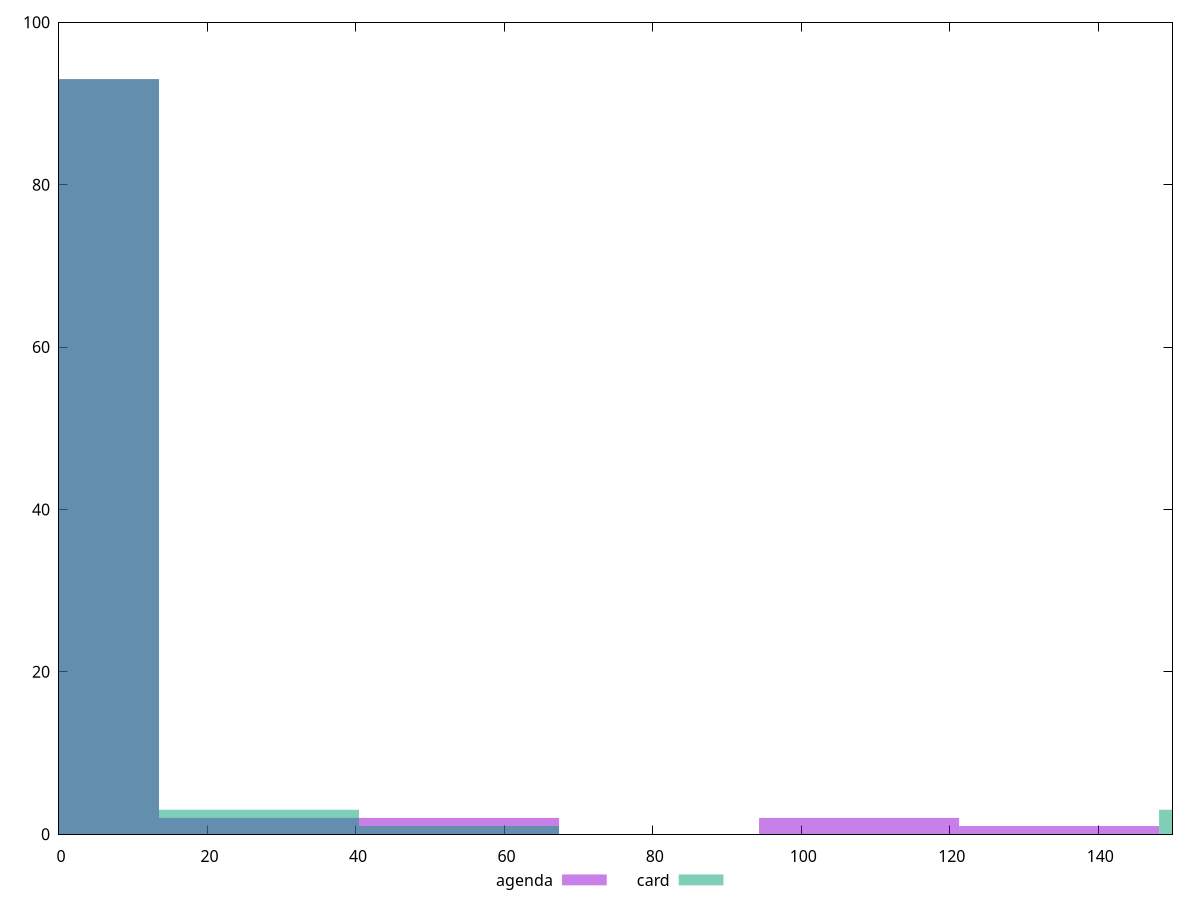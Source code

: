 reset

$agenda <<EOF
0 93
134.7220662541644 1
26.944413250832877 2
107.77765300333151 2
53.888826501665754 2
EOF

$card <<EOF
0 93
161.66647950499726 3
53.888826501665754 1
26.944413250832877 3
EOF

set key outside below
set boxwidth 26.944413250832877
set xrange [0:150]
set yrange [0:100]
set trange [0:100]
set style fill transparent solid 0.5 noborder
set terminal svg size 640, 500 enhanced background rgb 'white'
set output "reports/report_00028_2021-02-24T12-49-42.674Z/unused-css-rules/comparison/histogram/1_vs_2.svg"

plot $agenda title "agenda" with boxes, \
     $card title "card" with boxes

reset

